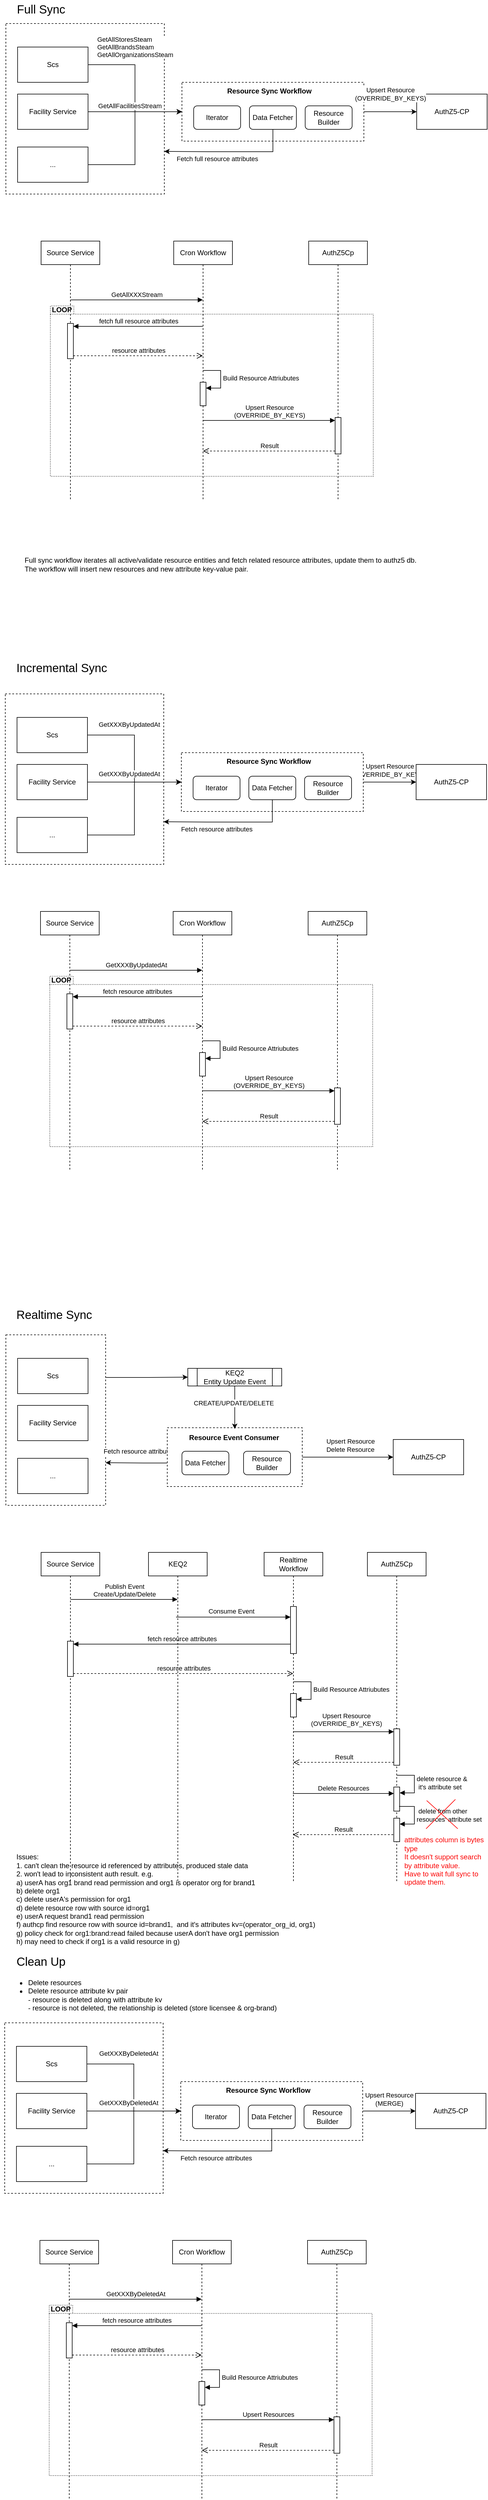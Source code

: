 <mxfile version="22.1.12" type="github">
  <diagram name="Page-1" id="O8MPyl8DHrePYnAYMyPY">
    <mxGraphModel dx="1677" dy="1069" grid="1" gridSize="10" guides="1" tooltips="1" connect="1" arrows="1" fold="1" page="1" pageScale="1" pageWidth="850" pageHeight="1100" math="0" shadow="0">
      <root>
        <mxCell id="0" />
        <mxCell id="1" parent="0" />
        <mxCell id="wBnL4PggBmM-haMTPlV1-50" value="" style="rounded=0;whiteSpace=wrap;html=1;dashed=1;" vertex="1" parent="1">
          <mxGeometry x="20" y="50" width="270" height="290" as="geometry" />
        </mxCell>
        <mxCell id="wBnL4PggBmM-haMTPlV1-44" value="" style="shape=folder;fontStyle=1;spacingTop=10;tabWidth=40;tabHeight=14;tabPosition=left;html=1;whiteSpace=wrap;dashed=1;dashPattern=1 2;" vertex="1" parent="1">
          <mxGeometry x="95.82" y="530.26" width="550.18" height="289.74" as="geometry" />
        </mxCell>
        <mxCell id="wBnL4PggBmM-haMTPlV1-25" value="AuthZ5Cp" style="shape=umlLifeline;perimeter=lifelinePerimeter;whiteSpace=wrap;html=1;container=1;dropTarget=0;collapsible=0;recursiveResize=0;outlineConnect=0;portConstraint=eastwest;newEdgeStyle={&quot;curved&quot;:0,&quot;rounded&quot;:0};" vertex="1" parent="1">
          <mxGeometry x="536" y="420" width="100" height="440" as="geometry" />
        </mxCell>
        <mxCell id="wBnL4PggBmM-haMTPlV1-1" value="&lt;font style=&quot;font-size: 20px;&quot;&gt;Full Sync&lt;/font&gt;" style="text;html=1;strokeColor=none;fillColor=none;align=center;verticalAlign=middle;whiteSpace=wrap;rounded=0;" vertex="1" parent="1">
          <mxGeometry x="10" y="10" width="140" height="30" as="geometry" />
        </mxCell>
        <mxCell id="wBnL4PggBmM-haMTPlV1-4" value="&lt;font style=&quot;font-size: 20px;&quot;&gt;Incremental Sync&lt;/font&gt;" style="text;html=1;strokeColor=none;fillColor=none;align=left;verticalAlign=middle;whiteSpace=wrap;rounded=0;" vertex="1" parent="1">
          <mxGeometry x="36" y="1130" width="210" height="30" as="geometry" />
        </mxCell>
        <mxCell id="wBnL4PggBmM-haMTPlV1-5" value="&lt;font style=&quot;font-size: 20px;&quot;&gt;Realtime Sync&lt;/font&gt;" style="text;html=1;strokeColor=none;fillColor=none;align=left;verticalAlign=middle;whiteSpace=wrap;rounded=0;" vertex="1" parent="1">
          <mxGeometry x="36" y="2230" width="140" height="30" as="geometry" />
        </mxCell>
        <mxCell id="wBnL4PggBmM-haMTPlV1-9" style="edgeStyle=orthogonalEdgeStyle;rounded=0;orthogonalLoop=1;jettySize=auto;html=1;exitX=1;exitY=0.5;exitDx=0;exitDy=0;entryX=0;entryY=0.5;entryDx=0;entryDy=0;" edge="1" parent="1" source="wBnL4PggBmM-haMTPlV1-6" target="wBnL4PggBmM-haMTPlV1-8">
          <mxGeometry relative="1" as="geometry" />
        </mxCell>
        <mxCell id="wBnL4PggBmM-haMTPlV1-16" value="GetAllFacilitiesStream" style="edgeLabel;html=1;align=center;verticalAlign=middle;resizable=0;points=[];" vertex="1" connectable="0" parent="wBnL4PggBmM-haMTPlV1-9">
          <mxGeometry x="-0.505" y="1" relative="1" as="geometry">
            <mxPoint x="11" y="71" as="offset" />
          </mxGeometry>
        </mxCell>
        <mxCell id="wBnL4PggBmM-haMTPlV1-49" value="&lt;div style=&quot;text-align: left;&quot;&gt;GetAllStoresSteam&lt;/div&gt;&lt;div style=&quot;text-align: left;&quot;&gt;GetAllBrandsSteam&lt;/div&gt;&lt;div style=&quot;text-align: left;&quot;&gt;GetAllOrganizationsSteam&lt;/div&gt;" style="edgeLabel;html=1;align=center;verticalAlign=middle;resizable=0;points=[];" vertex="1" connectable="0" parent="wBnL4PggBmM-haMTPlV1-9">
          <mxGeometry x="-0.665" y="-1" relative="1" as="geometry">
            <mxPoint x="40" y="-31" as="offset" />
          </mxGeometry>
        </mxCell>
        <mxCell id="wBnL4PggBmM-haMTPlV1-6" value="Scs" style="rounded=0;whiteSpace=wrap;html=1;" vertex="1" parent="1">
          <mxGeometry x="40" y="90" width="120" height="60" as="geometry" />
        </mxCell>
        <mxCell id="wBnL4PggBmM-haMTPlV1-13" style="edgeStyle=orthogonalEdgeStyle;rounded=0;orthogonalLoop=1;jettySize=auto;html=1;exitX=1;exitY=0.5;exitDx=0;exitDy=0;" edge="1" parent="1" source="wBnL4PggBmM-haMTPlV1-7" target="wBnL4PggBmM-haMTPlV1-8">
          <mxGeometry relative="1" as="geometry" />
        </mxCell>
        <mxCell id="wBnL4PggBmM-haMTPlV1-7" value="Facility Service" style="rounded=0;whiteSpace=wrap;html=1;" vertex="1" parent="1">
          <mxGeometry x="40" y="170" width="120" height="60" as="geometry" />
        </mxCell>
        <mxCell id="wBnL4PggBmM-haMTPlV1-8" value="" style="rounded=0;whiteSpace=wrap;html=1;dashed=1;" vertex="1" parent="1">
          <mxGeometry x="320" y="150" width="310" height="100" as="geometry" />
        </mxCell>
        <mxCell id="wBnL4PggBmM-haMTPlV1-10" value="AuthZ5-CP" style="rounded=0;whiteSpace=wrap;html=1;" vertex="1" parent="1">
          <mxGeometry x="720" y="170" width="120" height="60" as="geometry" />
        </mxCell>
        <mxCell id="wBnL4PggBmM-haMTPlV1-15" style="edgeStyle=orthogonalEdgeStyle;rounded=0;orthogonalLoop=1;jettySize=auto;html=1;exitX=1;exitY=0.5;exitDx=0;exitDy=0;entryX=0;entryY=0.5;entryDx=0;entryDy=0;" edge="1" parent="1" source="wBnL4PggBmM-haMTPlV1-14" target="wBnL4PggBmM-haMTPlV1-8">
          <mxGeometry relative="1" as="geometry" />
        </mxCell>
        <mxCell id="wBnL4PggBmM-haMTPlV1-14" value="..." style="rounded=0;whiteSpace=wrap;html=1;" vertex="1" parent="1">
          <mxGeometry x="40" y="260" width="120" height="60" as="geometry" />
        </mxCell>
        <mxCell id="wBnL4PggBmM-haMTPlV1-17" value="Iterator" style="rounded=1;whiteSpace=wrap;html=1;" vertex="1" parent="1">
          <mxGeometry x="340" y="190" width="80" height="40" as="geometry" />
        </mxCell>
        <mxCell id="wBnL4PggBmM-haMTPlV1-52" style="edgeStyle=orthogonalEdgeStyle;rounded=0;orthogonalLoop=1;jettySize=auto;html=1;exitX=0.5;exitY=1;exitDx=0;exitDy=0;entryX=1;entryY=0.75;entryDx=0;entryDy=0;" edge="1" parent="1" source="wBnL4PggBmM-haMTPlV1-19" target="wBnL4PggBmM-haMTPlV1-50">
          <mxGeometry relative="1" as="geometry">
            <Array as="points">
              <mxPoint x="475" y="268" />
              <mxPoint x="363" y="268" />
            </Array>
          </mxGeometry>
        </mxCell>
        <mxCell id="wBnL4PggBmM-haMTPlV1-53" value="Fetch full resource attributes" style="edgeLabel;html=1;align=center;verticalAlign=middle;resizable=0;points=[];" vertex="1" connectable="0" parent="wBnL4PggBmM-haMTPlV1-52">
          <mxGeometry x="0.2" relative="1" as="geometry">
            <mxPoint x="1" y="12" as="offset" />
          </mxGeometry>
        </mxCell>
        <mxCell id="wBnL4PggBmM-haMTPlV1-19" value="Data Fetcher" style="rounded=1;whiteSpace=wrap;html=1;" vertex="1" parent="1">
          <mxGeometry x="435" y="190" width="80" height="40" as="geometry" />
        </mxCell>
        <mxCell id="wBnL4PggBmM-haMTPlV1-20" value="Resource&lt;br&gt;Builder" style="rounded=1;whiteSpace=wrap;html=1;" vertex="1" parent="1">
          <mxGeometry x="530" y="190" width="80" height="40" as="geometry" />
        </mxCell>
        <mxCell id="wBnL4PggBmM-haMTPlV1-22" value="&lt;b&gt;&lt;font style=&quot;font-size: 12px;&quot;&gt;Resource Sync Workflow&lt;/font&gt;&lt;/b&gt;" style="text;html=1;strokeColor=none;fillColor=none;align=center;verticalAlign=middle;whiteSpace=wrap;rounded=0;" vertex="1" parent="1">
          <mxGeometry x="364" y="150" width="210" height="30" as="geometry" />
        </mxCell>
        <mxCell id="wBnL4PggBmM-haMTPlV1-23" value="Source Service" style="shape=umlLifeline;perimeter=lifelinePerimeter;whiteSpace=wrap;html=1;container=1;dropTarget=0;collapsible=0;recursiveResize=0;outlineConnect=0;portConstraint=eastwest;newEdgeStyle={&quot;curved&quot;:0,&quot;rounded&quot;:0};" vertex="1" parent="1">
          <mxGeometry x="80" y="420" width="100" height="440" as="geometry" />
        </mxCell>
        <mxCell id="wBnL4PggBmM-haMTPlV1-41" value="" style="html=1;points=[[0,0,0,0,5],[0,1,0,0,-5],[1,0,0,0,5],[1,1,0,0,-5]];perimeter=orthogonalPerimeter;outlineConnect=0;targetShapes=umlLifeline;portConstraint=eastwest;newEdgeStyle={&quot;curved&quot;:0,&quot;rounded&quot;:0};" vertex="1" parent="wBnL4PggBmM-haMTPlV1-23">
          <mxGeometry x="45" y="140" width="10" height="60" as="geometry" />
        </mxCell>
        <mxCell id="wBnL4PggBmM-haMTPlV1-24" value="Cron Workflow" style="shape=umlLifeline;perimeter=lifelinePerimeter;whiteSpace=wrap;html=1;container=1;dropTarget=0;collapsible=0;recursiveResize=0;outlineConnect=0;portConstraint=eastwest;newEdgeStyle={&quot;curved&quot;:0,&quot;rounded&quot;:0};" vertex="1" parent="1">
          <mxGeometry x="306" y="420" width="100" height="440" as="geometry" />
        </mxCell>
        <mxCell id="wBnL4PggBmM-haMTPlV1-32" value="" style="html=1;points=[[0,0,0,0,5],[0,1,0,0,-5],[1,0,0,0,5],[1,1,0,0,-5]];perimeter=orthogonalPerimeter;outlineConnect=0;targetShapes=umlLifeline;portConstraint=eastwest;newEdgeStyle={&quot;curved&quot;:0,&quot;rounded&quot;:0};" vertex="1" parent="wBnL4PggBmM-haMTPlV1-24">
          <mxGeometry x="45" y="240" width="10" height="40" as="geometry" />
        </mxCell>
        <mxCell id="wBnL4PggBmM-haMTPlV1-33" value="Build Resource Attriubutes" style="html=1;align=left;spacingLeft=2;endArrow=block;rounded=0;edgeStyle=orthogonalEdgeStyle;curved=0;rounded=0;" edge="1" parent="wBnL4PggBmM-haMTPlV1-24">
          <mxGeometry relative="1" as="geometry">
            <mxPoint x="50" y="220" as="sourcePoint" />
            <Array as="points">
              <mxPoint x="80" y="250" />
            </Array>
            <mxPoint x="55" y="250" as="targetPoint" />
          </mxGeometry>
        </mxCell>
        <mxCell id="wBnL4PggBmM-haMTPlV1-28" value="GetAllXXXStream" style="html=1;verticalAlign=bottom;startArrow=none;startFill=0;endArrow=block;startSize=8;curved=0;rounded=0;" edge="1" parent="1" source="wBnL4PggBmM-haMTPlV1-23" target="wBnL4PggBmM-haMTPlV1-24">
          <mxGeometry width="60" relative="1" as="geometry">
            <mxPoint x="166" y="520" as="sourcePoint" />
            <mxPoint x="196" y="520" as="targetPoint" />
            <Array as="points">
              <mxPoint x="256" y="520" />
            </Array>
          </mxGeometry>
        </mxCell>
        <mxCell id="wBnL4PggBmM-haMTPlV1-35" value="Upsert Resource&lt;br style=&quot;border-color: var(--border-color);&quot;&gt;(OVERRIDE_BY_KEYS)" style="html=1;verticalAlign=bottom;endArrow=block;curved=0;rounded=0;entryX=0;entryY=0;entryDx=0;entryDy=5;" edge="1" target="wBnL4PggBmM-haMTPlV1-34" parent="1" source="wBnL4PggBmM-haMTPlV1-24">
          <mxGeometry relative="1" as="geometry">
            <mxPoint x="511" y="745" as="sourcePoint" />
          </mxGeometry>
        </mxCell>
        <mxCell id="wBnL4PggBmM-haMTPlV1-36" value="Result" style="html=1;verticalAlign=bottom;endArrow=open;dashed=1;endSize=8;curved=0;rounded=0;exitX=0;exitY=1;exitDx=0;exitDy=-5;" edge="1" source="wBnL4PggBmM-haMTPlV1-34" parent="1" target="wBnL4PggBmM-haMTPlV1-24">
          <mxGeometry relative="1" as="geometry">
            <mxPoint x="511" y="815" as="targetPoint" />
          </mxGeometry>
        </mxCell>
        <mxCell id="wBnL4PggBmM-haMTPlV1-42" value="fetch full resource attributes" style="html=1;verticalAlign=bottom;endArrow=block;curved=0;rounded=0;entryX=1;entryY=0;entryDx=0;entryDy=5;" edge="1" target="wBnL4PggBmM-haMTPlV1-41" parent="1" source="wBnL4PggBmM-haMTPlV1-24">
          <mxGeometry x="-0.002" relative="1" as="geometry">
            <mxPoint x="205" y="665" as="sourcePoint" />
            <mxPoint as="offset" />
          </mxGeometry>
        </mxCell>
        <mxCell id="wBnL4PggBmM-haMTPlV1-43" value="resource attributes" style="html=1;verticalAlign=bottom;endArrow=open;dashed=1;endSize=8;curved=0;rounded=0;exitX=1;exitY=1;exitDx=0;exitDy=-5;" edge="1" source="wBnL4PggBmM-haMTPlV1-41" parent="1" target="wBnL4PggBmM-haMTPlV1-24">
          <mxGeometry relative="1" as="geometry">
            <mxPoint x="205" y="735" as="targetPoint" />
            <mxPoint as="offset" />
          </mxGeometry>
        </mxCell>
        <mxCell id="wBnL4PggBmM-haMTPlV1-45" value="&lt;b&gt;LOOP&lt;/b&gt;" style="text;html=1;strokeColor=none;fillColor=none;align=center;verticalAlign=middle;whiteSpace=wrap;rounded=0;" vertex="1" parent="1">
          <mxGeometry x="86" y="522" width="58.947" height="30.974" as="geometry" />
        </mxCell>
        <mxCell id="wBnL4PggBmM-haMTPlV1-34" value="" style="html=1;points=[[0,0,0,0,5],[0,1,0,0,-5],[1,0,0,0,5],[1,1,0,0,-5]];perimeter=orthogonalPerimeter;outlineConnect=0;targetShapes=umlLifeline;portConstraint=eastwest;newEdgeStyle={&quot;curved&quot;:0,&quot;rounded&quot;:0};" vertex="1" parent="1">
          <mxGeometry x="581" y="720" width="10" height="62" as="geometry" />
        </mxCell>
        <mxCell id="wBnL4PggBmM-haMTPlV1-54" value="&lt;span style=&quot;font-size: 20px;&quot;&gt;Clean Up&lt;/span&gt;" style="text;html=1;strokeColor=none;fillColor=none;align=center;verticalAlign=middle;whiteSpace=wrap;rounded=0;" vertex="1" parent="1">
          <mxGeometry x="10" y="3330" width="140" height="30" as="geometry" />
        </mxCell>
        <mxCell id="wBnL4PggBmM-haMTPlV1-55" value="Full sync workflow iterates all active/validate resource entities and fetch related resource attributes, update them to authz5 db.&amp;nbsp; &lt;br&gt;The workflow will insert new resources and new attribute key-value pair.&amp;nbsp; &amp;nbsp;" style="text;html=1;strokeColor=none;fillColor=none;align=left;verticalAlign=middle;whiteSpace=wrap;rounded=0;" vertex="1" parent="1">
          <mxGeometry x="50" y="930" width="750" height="80" as="geometry" />
        </mxCell>
        <mxCell id="wBnL4PggBmM-haMTPlV1-56" value="&lt;ul&gt;&lt;li&gt;&lt;font style=&quot;font-size: 12px;&quot;&gt;Delete resources&lt;/font&gt;&lt;/li&gt;&lt;li&gt;&lt;font style=&quot;font-size: 12px;&quot;&gt;Delete resource attribute kv pair&lt;br&gt;- resource is deleted along with attribute kv&lt;br&gt;- resource is not deleted, the relationship is deleted (store licensee &amp;amp; org-brand)&lt;/font&gt;&lt;/li&gt;&lt;/ul&gt;" style="text;html=1;strokeColor=none;fillColor=none;align=left;verticalAlign=middle;whiteSpace=wrap;rounded=0;" vertex="1" parent="1">
          <mxGeometry x="16" y="3358" width="564" height="90" as="geometry" />
        </mxCell>
        <mxCell id="wBnL4PggBmM-haMTPlV1-61" value="" style="rounded=0;whiteSpace=wrap;html=1;dashed=1;" vertex="1" parent="1">
          <mxGeometry x="19" y="1190" width="270" height="290" as="geometry" />
        </mxCell>
        <mxCell id="wBnL4PggBmM-haMTPlV1-62" value="" style="shape=folder;fontStyle=1;spacingTop=10;tabWidth=40;tabHeight=14;tabPosition=left;html=1;whiteSpace=wrap;dashed=1;dashPattern=1 2;" vertex="1" parent="1">
          <mxGeometry x="94.82" y="1670.26" width="550.18" height="289.74" as="geometry" />
        </mxCell>
        <mxCell id="wBnL4PggBmM-haMTPlV1-63" value="AuthZ5Cp" style="shape=umlLifeline;perimeter=lifelinePerimeter;whiteSpace=wrap;html=1;container=1;dropTarget=0;collapsible=0;recursiveResize=0;outlineConnect=0;portConstraint=eastwest;newEdgeStyle={&quot;curved&quot;:0,&quot;rounded&quot;:0};" vertex="1" parent="1">
          <mxGeometry x="535" y="1560" width="100" height="440" as="geometry" />
        </mxCell>
        <mxCell id="wBnL4PggBmM-haMTPlV1-64" style="edgeStyle=orthogonalEdgeStyle;rounded=0;orthogonalLoop=1;jettySize=auto;html=1;exitX=1;exitY=0.5;exitDx=0;exitDy=0;entryX=0;entryY=0.5;entryDx=0;entryDy=0;" edge="1" parent="1" source="wBnL4PggBmM-haMTPlV1-67" target="wBnL4PggBmM-haMTPlV1-72">
          <mxGeometry relative="1" as="geometry" />
        </mxCell>
        <mxCell id="wBnL4PggBmM-haMTPlV1-65" value="GetXXXByUpdatedAt" style="edgeLabel;html=1;align=center;verticalAlign=middle;resizable=0;points=[];" vertex="1" connectable="0" parent="wBnL4PggBmM-haMTPlV1-64">
          <mxGeometry x="-0.505" y="1" relative="1" as="geometry">
            <mxPoint x="11" y="67" as="offset" />
          </mxGeometry>
        </mxCell>
        <mxCell id="wBnL4PggBmM-haMTPlV1-66" value="&lt;div style=&quot;text-align: left;&quot;&gt;GetXXXByUpdatedAt&lt;/div&gt;" style="edgeLabel;html=1;align=center;verticalAlign=middle;resizable=0;points=[];" vertex="1" connectable="0" parent="wBnL4PggBmM-haMTPlV1-64">
          <mxGeometry x="-0.665" y="-1" relative="1" as="geometry">
            <mxPoint x="31" y="-19" as="offset" />
          </mxGeometry>
        </mxCell>
        <mxCell id="wBnL4PggBmM-haMTPlV1-67" value="Scs" style="rounded=0;whiteSpace=wrap;html=1;" vertex="1" parent="1">
          <mxGeometry x="39" y="1230" width="120" height="60" as="geometry" />
        </mxCell>
        <mxCell id="wBnL4PggBmM-haMTPlV1-68" style="edgeStyle=orthogonalEdgeStyle;rounded=0;orthogonalLoop=1;jettySize=auto;html=1;exitX=1;exitY=0.5;exitDx=0;exitDy=0;" edge="1" parent="1" source="wBnL4PggBmM-haMTPlV1-69" target="wBnL4PggBmM-haMTPlV1-72">
          <mxGeometry relative="1" as="geometry" />
        </mxCell>
        <mxCell id="wBnL4PggBmM-haMTPlV1-69" value="Facility Service" style="rounded=0;whiteSpace=wrap;html=1;" vertex="1" parent="1">
          <mxGeometry x="39" y="1310" width="120" height="60" as="geometry" />
        </mxCell>
        <mxCell id="wBnL4PggBmM-haMTPlV1-70" style="edgeStyle=orthogonalEdgeStyle;rounded=0;orthogonalLoop=1;jettySize=auto;html=1;exitX=1;exitY=0.5;exitDx=0;exitDy=0;" edge="1" parent="1" source="wBnL4PggBmM-haMTPlV1-72" target="wBnL4PggBmM-haMTPlV1-73">
          <mxGeometry relative="1" as="geometry" />
        </mxCell>
        <mxCell id="wBnL4PggBmM-haMTPlV1-71" value="Upsert Resource&lt;br style=&quot;border-color: var(--border-color);&quot;&gt;(OVERRIDE_BY_KEYS)" style="edgeLabel;html=1;align=center;verticalAlign=middle;resizable=0;points=[];" vertex="1" connectable="0" parent="wBnL4PggBmM-haMTPlV1-70">
          <mxGeometry y="-1" relative="1" as="geometry">
            <mxPoint y="-21" as="offset" />
          </mxGeometry>
        </mxCell>
        <mxCell id="wBnL4PggBmM-haMTPlV1-72" value="" style="rounded=0;whiteSpace=wrap;html=1;dashed=1;" vertex="1" parent="1">
          <mxGeometry x="319" y="1290" width="310" height="100" as="geometry" />
        </mxCell>
        <mxCell id="wBnL4PggBmM-haMTPlV1-73" value="AuthZ5-CP" style="rounded=0;whiteSpace=wrap;html=1;" vertex="1" parent="1">
          <mxGeometry x="719" y="1310" width="120" height="60" as="geometry" />
        </mxCell>
        <mxCell id="wBnL4PggBmM-haMTPlV1-74" style="edgeStyle=orthogonalEdgeStyle;rounded=0;orthogonalLoop=1;jettySize=auto;html=1;exitX=1;exitY=0.5;exitDx=0;exitDy=0;entryX=0;entryY=0.5;entryDx=0;entryDy=0;" edge="1" parent="1" source="wBnL4PggBmM-haMTPlV1-75" target="wBnL4PggBmM-haMTPlV1-72">
          <mxGeometry relative="1" as="geometry" />
        </mxCell>
        <mxCell id="wBnL4PggBmM-haMTPlV1-75" value="..." style="rounded=0;whiteSpace=wrap;html=1;" vertex="1" parent="1">
          <mxGeometry x="39" y="1400" width="120" height="60" as="geometry" />
        </mxCell>
        <mxCell id="wBnL4PggBmM-haMTPlV1-76" value="Iterator" style="rounded=1;whiteSpace=wrap;html=1;" vertex="1" parent="1">
          <mxGeometry x="339" y="1330" width="80" height="40" as="geometry" />
        </mxCell>
        <mxCell id="wBnL4PggBmM-haMTPlV1-77" style="edgeStyle=orthogonalEdgeStyle;rounded=0;orthogonalLoop=1;jettySize=auto;html=1;exitX=0.5;exitY=1;exitDx=0;exitDy=0;entryX=1;entryY=0.75;entryDx=0;entryDy=0;" edge="1" parent="1" source="wBnL4PggBmM-haMTPlV1-79" target="wBnL4PggBmM-haMTPlV1-61">
          <mxGeometry relative="1" as="geometry">
            <Array as="points">
              <mxPoint x="474" y="1408" />
              <mxPoint x="362" y="1408" />
            </Array>
          </mxGeometry>
        </mxCell>
        <mxCell id="wBnL4PggBmM-haMTPlV1-78" value="Fetch resource attributes" style="edgeLabel;html=1;align=center;verticalAlign=middle;resizable=0;points=[];" vertex="1" connectable="0" parent="wBnL4PggBmM-haMTPlV1-77">
          <mxGeometry x="0.2" relative="1" as="geometry">
            <mxPoint x="1" y="12" as="offset" />
          </mxGeometry>
        </mxCell>
        <mxCell id="wBnL4PggBmM-haMTPlV1-79" value="Data Fetcher" style="rounded=1;whiteSpace=wrap;html=1;" vertex="1" parent="1">
          <mxGeometry x="434" y="1330" width="80" height="40" as="geometry" />
        </mxCell>
        <mxCell id="wBnL4PggBmM-haMTPlV1-80" value="Resource&lt;br&gt;Builder" style="rounded=1;whiteSpace=wrap;html=1;" vertex="1" parent="1">
          <mxGeometry x="529" y="1330" width="80" height="40" as="geometry" />
        </mxCell>
        <mxCell id="wBnL4PggBmM-haMTPlV1-81" value="&lt;b&gt;&lt;font style=&quot;font-size: 12px;&quot;&gt;Resource Sync Workflow&lt;/font&gt;&lt;/b&gt;" style="text;html=1;strokeColor=none;fillColor=none;align=center;verticalAlign=middle;whiteSpace=wrap;rounded=0;" vertex="1" parent="1">
          <mxGeometry x="363" y="1290" width="210" height="30" as="geometry" />
        </mxCell>
        <mxCell id="wBnL4PggBmM-haMTPlV1-82" value="Source Service" style="shape=umlLifeline;perimeter=lifelinePerimeter;whiteSpace=wrap;html=1;container=1;dropTarget=0;collapsible=0;recursiveResize=0;outlineConnect=0;portConstraint=eastwest;newEdgeStyle={&quot;curved&quot;:0,&quot;rounded&quot;:0};" vertex="1" parent="1">
          <mxGeometry x="79" y="1560" width="100" height="440" as="geometry" />
        </mxCell>
        <mxCell id="wBnL4PggBmM-haMTPlV1-83" value="" style="html=1;points=[[0,0,0,0,5],[0,1,0,0,-5],[1,0,0,0,5],[1,1,0,0,-5]];perimeter=orthogonalPerimeter;outlineConnect=0;targetShapes=umlLifeline;portConstraint=eastwest;newEdgeStyle={&quot;curved&quot;:0,&quot;rounded&quot;:0};" vertex="1" parent="wBnL4PggBmM-haMTPlV1-82">
          <mxGeometry x="45" y="140" width="10" height="60" as="geometry" />
        </mxCell>
        <mxCell id="wBnL4PggBmM-haMTPlV1-84" value="Cron Workflow" style="shape=umlLifeline;perimeter=lifelinePerimeter;whiteSpace=wrap;html=1;container=1;dropTarget=0;collapsible=0;recursiveResize=0;outlineConnect=0;portConstraint=eastwest;newEdgeStyle={&quot;curved&quot;:0,&quot;rounded&quot;:0};" vertex="1" parent="1">
          <mxGeometry x="305" y="1560" width="100" height="440" as="geometry" />
        </mxCell>
        <mxCell id="wBnL4PggBmM-haMTPlV1-85" value="" style="html=1;points=[[0,0,0,0,5],[0,1,0,0,-5],[1,0,0,0,5],[1,1,0,0,-5]];perimeter=orthogonalPerimeter;outlineConnect=0;targetShapes=umlLifeline;portConstraint=eastwest;newEdgeStyle={&quot;curved&quot;:0,&quot;rounded&quot;:0};" vertex="1" parent="wBnL4PggBmM-haMTPlV1-84">
          <mxGeometry x="45" y="240" width="10" height="40" as="geometry" />
        </mxCell>
        <mxCell id="wBnL4PggBmM-haMTPlV1-86" value="Build Resource Attriubutes" style="html=1;align=left;spacingLeft=2;endArrow=block;rounded=0;edgeStyle=orthogonalEdgeStyle;curved=0;rounded=0;" edge="1" parent="wBnL4PggBmM-haMTPlV1-84">
          <mxGeometry relative="1" as="geometry">
            <mxPoint x="50" y="220" as="sourcePoint" />
            <Array as="points">
              <mxPoint x="80" y="250" />
            </Array>
            <mxPoint x="55" y="250" as="targetPoint" />
          </mxGeometry>
        </mxCell>
        <mxCell id="wBnL4PggBmM-haMTPlV1-87" value="GetXXXByUpdatedAt" style="html=1;verticalAlign=bottom;startArrow=none;startFill=0;endArrow=block;startSize=8;curved=0;rounded=0;" edge="1" parent="1" source="wBnL4PggBmM-haMTPlV1-82" target="wBnL4PggBmM-haMTPlV1-84">
          <mxGeometry width="60" relative="1" as="geometry">
            <mxPoint x="165" y="1660" as="sourcePoint" />
            <mxPoint x="195" y="1660" as="targetPoint" />
            <Array as="points">
              <mxPoint x="255" y="1660" />
            </Array>
          </mxGeometry>
        </mxCell>
        <mxCell id="wBnL4PggBmM-haMTPlV1-88" value="Upsert Resource&lt;br style=&quot;border-color: var(--border-color);&quot;&gt;(OVERRIDE_BY_KEYS)" style="html=1;verticalAlign=bottom;endArrow=block;curved=0;rounded=0;entryX=0;entryY=0;entryDx=0;entryDy=5;" edge="1" parent="1" source="wBnL4PggBmM-haMTPlV1-84" target="wBnL4PggBmM-haMTPlV1-93">
          <mxGeometry relative="1" as="geometry">
            <mxPoint x="510" y="1885" as="sourcePoint" />
          </mxGeometry>
        </mxCell>
        <mxCell id="wBnL4PggBmM-haMTPlV1-89" value="Result" style="html=1;verticalAlign=bottom;endArrow=open;dashed=1;endSize=8;curved=0;rounded=0;exitX=0;exitY=1;exitDx=0;exitDy=-5;" edge="1" parent="1" source="wBnL4PggBmM-haMTPlV1-93" target="wBnL4PggBmM-haMTPlV1-84">
          <mxGeometry relative="1" as="geometry">
            <mxPoint x="510" y="1955" as="targetPoint" />
          </mxGeometry>
        </mxCell>
        <mxCell id="wBnL4PggBmM-haMTPlV1-90" value="fetch resource attributes" style="html=1;verticalAlign=bottom;endArrow=block;curved=0;rounded=0;entryX=1;entryY=0;entryDx=0;entryDy=5;" edge="1" parent="1" source="wBnL4PggBmM-haMTPlV1-84" target="wBnL4PggBmM-haMTPlV1-83">
          <mxGeometry relative="1" as="geometry">
            <mxPoint x="204" y="1805" as="sourcePoint" />
          </mxGeometry>
        </mxCell>
        <mxCell id="wBnL4PggBmM-haMTPlV1-91" value="resource attributes" style="html=1;verticalAlign=bottom;endArrow=open;dashed=1;endSize=8;curved=0;rounded=0;exitX=1;exitY=1;exitDx=0;exitDy=-5;" edge="1" parent="1" source="wBnL4PggBmM-haMTPlV1-83" target="wBnL4PggBmM-haMTPlV1-84">
          <mxGeometry relative="1" as="geometry">
            <mxPoint x="204" y="1875" as="targetPoint" />
            <mxPoint as="offset" />
          </mxGeometry>
        </mxCell>
        <mxCell id="wBnL4PggBmM-haMTPlV1-92" value="&lt;b&gt;LOOP&lt;/b&gt;" style="text;html=1;strokeColor=none;fillColor=none;align=center;verticalAlign=middle;whiteSpace=wrap;rounded=0;" vertex="1" parent="1">
          <mxGeometry x="85" y="1662" width="58.947" height="30.974" as="geometry" />
        </mxCell>
        <mxCell id="wBnL4PggBmM-haMTPlV1-93" value="" style="html=1;points=[[0,0,0,0,5],[0,1,0,0,-5],[1,0,0,0,5],[1,1,0,0,-5]];perimeter=orthogonalPerimeter;outlineConnect=0;targetShapes=umlLifeline;portConstraint=eastwest;newEdgeStyle={&quot;curved&quot;:0,&quot;rounded&quot;:0};" vertex="1" parent="1">
          <mxGeometry x="580" y="1860" width="10" height="62" as="geometry" />
        </mxCell>
        <mxCell id="wBnL4PggBmM-haMTPlV1-135" style="edgeStyle=orthogonalEdgeStyle;rounded=0;orthogonalLoop=1;jettySize=auto;html=1;exitX=1;exitY=0.25;exitDx=0;exitDy=0;" edge="1" parent="1" source="wBnL4PggBmM-haMTPlV1-96" target="wBnL4PggBmM-haMTPlV1-129">
          <mxGeometry relative="1" as="geometry" />
        </mxCell>
        <mxCell id="wBnL4PggBmM-haMTPlV1-96" value="" style="rounded=0;whiteSpace=wrap;html=1;dashed=1;" vertex="1" parent="1">
          <mxGeometry x="20" y="2280" width="170" height="290" as="geometry" />
        </mxCell>
        <mxCell id="wBnL4PggBmM-haMTPlV1-98" value="AuthZ5Cp" style="shape=umlLifeline;perimeter=lifelinePerimeter;whiteSpace=wrap;html=1;container=1;dropTarget=0;collapsible=0;recursiveResize=0;outlineConnect=0;portConstraint=eastwest;newEdgeStyle={&quot;curved&quot;:0,&quot;rounded&quot;:0};" vertex="1" parent="1">
          <mxGeometry x="636" y="2650" width="100" height="560" as="geometry" />
        </mxCell>
        <mxCell id="wBnL4PggBmM-haMTPlV1-128" value="" style="html=1;points=[[0,0,0,0,5],[0,1,0,0,-5],[1,0,0,0,5],[1,1,0,0,-5]];perimeter=orthogonalPerimeter;outlineConnect=0;targetShapes=umlLifeline;portConstraint=eastwest;newEdgeStyle={&quot;curved&quot;:0,&quot;rounded&quot;:0};" vertex="1" parent="wBnL4PggBmM-haMTPlV1-98">
          <mxGeometry x="45" y="300" width="10" height="62" as="geometry" />
        </mxCell>
        <mxCell id="wBnL4PggBmM-haMTPlV1-188" value="" style="html=1;points=[[0,0,0,0,5],[0,1,0,0,-5],[1,0,0,0,5],[1,1,0,0,-5]];perimeter=orthogonalPerimeter;outlineConnect=0;targetShapes=umlLifeline;portConstraint=eastwest;newEdgeStyle={&quot;curved&quot;:0,&quot;rounded&quot;:0};" vertex="1" parent="wBnL4PggBmM-haMTPlV1-98">
          <mxGeometry x="45" y="399" width="10" height="41" as="geometry" />
        </mxCell>
        <mxCell id="wBnL4PggBmM-haMTPlV1-189" value="delete resource &amp;amp;&lt;br&gt;&amp;nbsp;it&#39;s attribute set" style="html=1;align=left;spacingLeft=2;endArrow=block;rounded=0;edgeStyle=orthogonalEdgeStyle;curved=0;rounded=0;" edge="1" target="wBnL4PggBmM-haMTPlV1-188" parent="wBnL4PggBmM-haMTPlV1-98">
          <mxGeometry relative="1" as="geometry">
            <mxPoint x="50" y="379" as="sourcePoint" />
            <Array as="points">
              <mxPoint x="80" y="409" />
            </Array>
          </mxGeometry>
        </mxCell>
        <mxCell id="wBnL4PggBmM-haMTPlV1-190" value="" style="html=1;points=[[0,0,0,0,5],[0,1,0,0,-5],[1,0,0,0,5],[1,1,0,0,-5]];perimeter=orthogonalPerimeter;outlineConnect=0;targetShapes=umlLifeline;portConstraint=eastwest;newEdgeStyle={&quot;curved&quot;:0,&quot;rounded&quot;:0};" vertex="1" parent="wBnL4PggBmM-haMTPlV1-98">
          <mxGeometry x="45" y="452" width="10" height="40" as="geometry" />
        </mxCell>
        <mxCell id="wBnL4PggBmM-haMTPlV1-191" value="&amp;nbsp;delete from other &lt;br&gt;resources&#39; attribute set" style="html=1;align=left;spacingLeft=2;endArrow=block;rounded=0;edgeStyle=orthogonalEdgeStyle;curved=0;rounded=0;" edge="1" target="wBnL4PggBmM-haMTPlV1-190" parent="wBnL4PggBmM-haMTPlV1-98">
          <mxGeometry relative="1" as="geometry">
            <mxPoint x="54" y="432" as="sourcePoint" />
            <Array as="points">
              <mxPoint x="80" y="462" />
            </Array>
          </mxGeometry>
        </mxCell>
        <mxCell id="wBnL4PggBmM-haMTPlV1-102" value="Scs" style="rounded=0;whiteSpace=wrap;html=1;" vertex="1" parent="1">
          <mxGeometry x="40" y="2320" width="120" height="60" as="geometry" />
        </mxCell>
        <mxCell id="wBnL4PggBmM-haMTPlV1-104" value="Facility Service" style="rounded=0;whiteSpace=wrap;html=1;" vertex="1" parent="1">
          <mxGeometry x="40" y="2400" width="120" height="60" as="geometry" />
        </mxCell>
        <mxCell id="wBnL4PggBmM-haMTPlV1-105" style="edgeStyle=orthogonalEdgeStyle;rounded=0;orthogonalLoop=1;jettySize=auto;html=1;exitX=1;exitY=0.5;exitDx=0;exitDy=0;" edge="1" parent="1" source="wBnL4PggBmM-haMTPlV1-107" target="wBnL4PggBmM-haMTPlV1-108">
          <mxGeometry relative="1" as="geometry" />
        </mxCell>
        <mxCell id="wBnL4PggBmM-haMTPlV1-106" value="&lt;div style=&quot;&quot;&gt;&lt;div style=&quot;text-align: left;&quot;&gt;Upsert Resource&lt;/div&gt;&lt;div style=&quot;text-align: left;&quot;&gt;Delete Resource&lt;/div&gt;&lt;/div&gt;" style="edgeLabel;html=1;align=center;verticalAlign=middle;resizable=0;points=[];" vertex="1" connectable="0" parent="wBnL4PggBmM-haMTPlV1-105">
          <mxGeometry y="-1" relative="1" as="geometry">
            <mxPoint x="4" y="-21" as="offset" />
          </mxGeometry>
        </mxCell>
        <mxCell id="wBnL4PggBmM-haMTPlV1-136" style="edgeStyle=orthogonalEdgeStyle;rounded=0;orthogonalLoop=1;jettySize=auto;html=1;exitX=0;exitY=0.5;exitDx=0;exitDy=0;entryX=1;entryY=0.75;entryDx=0;entryDy=0;" edge="1" parent="1" source="wBnL4PggBmM-haMTPlV1-114" target="wBnL4PggBmM-haMTPlV1-96">
          <mxGeometry relative="1" as="geometry" />
        </mxCell>
        <mxCell id="wBnL4PggBmM-haMTPlV1-138" value="Fetch resource attributes" style="edgeLabel;html=1;align=center;verticalAlign=middle;resizable=0;points=[];" vertex="1" connectable="0" parent="wBnL4PggBmM-haMTPlV1-136">
          <mxGeometry x="0.131" y="-1" relative="1" as="geometry">
            <mxPoint y="-19" as="offset" />
          </mxGeometry>
        </mxCell>
        <mxCell id="wBnL4PggBmM-haMTPlV1-107" value="" style="rounded=0;whiteSpace=wrap;html=1;dashed=1;" vertex="1" parent="1">
          <mxGeometry x="295" y="2438" width="230" height="100" as="geometry" />
        </mxCell>
        <mxCell id="wBnL4PggBmM-haMTPlV1-108" value="AuthZ5-CP" style="rounded=0;whiteSpace=wrap;html=1;" vertex="1" parent="1">
          <mxGeometry x="680" y="2458" width="120" height="60" as="geometry" />
        </mxCell>
        <mxCell id="wBnL4PggBmM-haMTPlV1-110" value="..." style="rounded=0;whiteSpace=wrap;html=1;" vertex="1" parent="1">
          <mxGeometry x="40" y="2490" width="120" height="60" as="geometry" />
        </mxCell>
        <mxCell id="wBnL4PggBmM-haMTPlV1-114" value="Data Fetcher" style="rounded=1;whiteSpace=wrap;html=1;" vertex="1" parent="1">
          <mxGeometry x="320" y="2478" width="80" height="40" as="geometry" />
        </mxCell>
        <mxCell id="wBnL4PggBmM-haMTPlV1-115" value="Resource&lt;br&gt;Builder" style="rounded=1;whiteSpace=wrap;html=1;" vertex="1" parent="1">
          <mxGeometry x="425" y="2478" width="80" height="40" as="geometry" />
        </mxCell>
        <mxCell id="wBnL4PggBmM-haMTPlV1-116" value="&lt;b&gt;&lt;font style=&quot;font-size: 12px;&quot;&gt;Resource Event Consumer&lt;/font&gt;&lt;/b&gt;" style="text;html=1;strokeColor=none;fillColor=none;align=center;verticalAlign=middle;whiteSpace=wrap;rounded=0;" vertex="1" parent="1">
          <mxGeometry x="304" y="2440" width="210" height="30" as="geometry" />
        </mxCell>
        <mxCell id="wBnL4PggBmM-haMTPlV1-117" value="Source Service" style="shape=umlLifeline;perimeter=lifelinePerimeter;whiteSpace=wrap;html=1;container=1;dropTarget=0;collapsible=0;recursiveResize=0;outlineConnect=0;portConstraint=eastwest;newEdgeStyle={&quot;curved&quot;:0,&quot;rounded&quot;:0};" vertex="1" parent="1">
          <mxGeometry x="80" y="2650" width="100" height="560" as="geometry" />
        </mxCell>
        <mxCell id="wBnL4PggBmM-haMTPlV1-118" value="" style="html=1;points=[[0,0,0,0,5],[0,1,0,0,-5],[1,0,0,0,5],[1,1,0,0,-5]];perimeter=orthogonalPerimeter;outlineConnect=0;targetShapes=umlLifeline;portConstraint=eastwest;newEdgeStyle={&quot;curved&quot;:0,&quot;rounded&quot;:0};" vertex="1" parent="wBnL4PggBmM-haMTPlV1-117">
          <mxGeometry x="45" y="151" width="10" height="60" as="geometry" />
        </mxCell>
        <mxCell id="wBnL4PggBmM-haMTPlV1-119" value="Realtime Workflow" style="shape=umlLifeline;perimeter=lifelinePerimeter;whiteSpace=wrap;html=1;container=1;dropTarget=0;collapsible=0;recursiveResize=0;outlineConnect=0;portConstraint=eastwest;newEdgeStyle={&quot;curved&quot;:0,&quot;rounded&quot;:0};" vertex="1" parent="1">
          <mxGeometry x="460" y="2650" width="100" height="560" as="geometry" />
        </mxCell>
        <mxCell id="wBnL4PggBmM-haMTPlV1-120" value="" style="html=1;points=[[0,0,0,0,5],[0,1,0,0,-5],[1,0,0,0,5],[1,1,0,0,-5]];perimeter=orthogonalPerimeter;outlineConnect=0;targetShapes=umlLifeline;portConstraint=eastwest;newEdgeStyle={&quot;curved&quot;:0,&quot;rounded&quot;:0};" vertex="1" parent="wBnL4PggBmM-haMTPlV1-119">
          <mxGeometry x="45" y="240" width="10" height="40" as="geometry" />
        </mxCell>
        <mxCell id="wBnL4PggBmM-haMTPlV1-121" value="Build Resource Attriubutes" style="html=1;align=left;spacingLeft=2;endArrow=block;rounded=0;edgeStyle=orthogonalEdgeStyle;curved=0;rounded=0;" edge="1" parent="wBnL4PggBmM-haMTPlV1-119">
          <mxGeometry relative="1" as="geometry">
            <mxPoint x="50" y="220" as="sourcePoint" />
            <Array as="points">
              <mxPoint x="80" y="250" />
            </Array>
            <mxPoint x="55" y="250" as="targetPoint" />
          </mxGeometry>
        </mxCell>
        <mxCell id="wBnL4PggBmM-haMTPlV1-144" value="" style="html=1;points=[[0,0,0,0,5],[0,1,0,0,-5],[1,0,0,0,5],[1,1,0,0,-5]];perimeter=orthogonalPerimeter;outlineConnect=0;targetShapes=umlLifeline;portConstraint=eastwest;newEdgeStyle={&quot;curved&quot;:0,&quot;rounded&quot;:0};" vertex="1" parent="wBnL4PggBmM-haMTPlV1-119">
          <mxGeometry x="45" y="92" width="10" height="80" as="geometry" />
        </mxCell>
        <mxCell id="wBnL4PggBmM-haMTPlV1-143" value="Consume Event" style="html=1;verticalAlign=bottom;endArrow=block;curved=0;rounded=0;" edge="1" parent="wBnL4PggBmM-haMTPlV1-119">
          <mxGeometry x="NaN" y="117" width="80" relative="1" as="geometry">
            <mxPoint x="52.5" y="150" as="sourcePoint" />
            <mxPoint x="52.5" y="150" as="targetPoint" />
            <mxPoint x="-109" y="-41" as="offset" />
          </mxGeometry>
        </mxCell>
        <mxCell id="wBnL4PggBmM-haMTPlV1-123" value="Upsert Resource&lt;br style=&quot;border-color: var(--border-color);&quot;&gt;(OVERRIDE_BY_KEYS)" style="html=1;verticalAlign=bottom;endArrow=block;curved=0;rounded=0;entryX=0;entryY=0;entryDx=0;entryDy=5;" edge="1" parent="1" source="wBnL4PggBmM-haMTPlV1-119" target="wBnL4PggBmM-haMTPlV1-128">
          <mxGeometry x="0.055" y="5" relative="1" as="geometry">
            <mxPoint x="511" y="2975" as="sourcePoint" />
            <mxPoint as="offset" />
          </mxGeometry>
        </mxCell>
        <mxCell id="wBnL4PggBmM-haMTPlV1-124" value="Result" style="html=1;verticalAlign=bottom;endArrow=open;dashed=1;endSize=8;curved=0;rounded=0;exitX=0;exitY=1;exitDx=0;exitDy=-5;" edge="1" parent="1" source="wBnL4PggBmM-haMTPlV1-128" target="wBnL4PggBmM-haMTPlV1-119">
          <mxGeometry relative="1" as="geometry">
            <mxPoint x="511" y="3045" as="targetPoint" />
          </mxGeometry>
        </mxCell>
        <mxCell id="wBnL4PggBmM-haMTPlV1-125" value="fetch resource attributes" style="html=1;verticalAlign=bottom;endArrow=block;curved=0;rounded=0;entryX=1;entryY=0;entryDx=0;entryDy=5;" edge="1" parent="1" target="wBnL4PggBmM-haMTPlV1-118">
          <mxGeometry relative="1" as="geometry">
            <mxPoint x="505" y="2806" as="sourcePoint" />
          </mxGeometry>
        </mxCell>
        <mxCell id="wBnL4PggBmM-haMTPlV1-126" value="resource attributes" style="html=1;verticalAlign=bottom;endArrow=open;dashed=1;endSize=8;curved=0;rounded=0;exitX=1;exitY=1;exitDx=0;exitDy=-5;" edge="1" parent="1" source="wBnL4PggBmM-haMTPlV1-118">
          <mxGeometry relative="1" as="geometry">
            <mxPoint x="509.5" y="2856" as="targetPoint" />
            <mxPoint as="offset" />
          </mxGeometry>
        </mxCell>
        <mxCell id="wBnL4PggBmM-haMTPlV1-133" style="edgeStyle=orthogonalEdgeStyle;rounded=0;orthogonalLoop=1;jettySize=auto;html=1;exitX=0.5;exitY=1;exitDx=0;exitDy=0;" edge="1" parent="1" source="wBnL4PggBmM-haMTPlV1-129">
          <mxGeometry relative="1" as="geometry">
            <mxPoint x="410" y="2440" as="targetPoint" />
          </mxGeometry>
        </mxCell>
        <mxCell id="wBnL4PggBmM-haMTPlV1-139" value="CREATE/UPDATE/DELETE" style="edgeLabel;html=1;align=center;verticalAlign=middle;resizable=0;points=[];" vertex="1" connectable="0" parent="wBnL4PggBmM-haMTPlV1-133">
          <mxGeometry x="-0.21" y="-2" relative="1" as="geometry">
            <mxPoint as="offset" />
          </mxGeometry>
        </mxCell>
        <mxCell id="wBnL4PggBmM-haMTPlV1-129" value="KEQ2&lt;br&gt;Entity Update Event" style="shape=process;whiteSpace=wrap;html=1;backgroundOutline=1;" vertex="1" parent="1">
          <mxGeometry x="330" y="2337" width="160" height="30" as="geometry" />
        </mxCell>
        <mxCell id="wBnL4PggBmM-haMTPlV1-140" value="KEQ2" style="shape=umlLifeline;perimeter=lifelinePerimeter;whiteSpace=wrap;html=1;container=1;dropTarget=0;collapsible=0;recursiveResize=0;outlineConnect=0;portConstraint=eastwest;newEdgeStyle={&quot;curved&quot;:0,&quot;rounded&quot;:0};" vertex="1" parent="1">
          <mxGeometry x="263" y="2650" width="100" height="560" as="geometry" />
        </mxCell>
        <mxCell id="wBnL4PggBmM-haMTPlV1-141" value="Publish Event&lt;br&gt;Create/Update/Delete" style="html=1;verticalAlign=bottom;endArrow=block;curved=0;rounded=0;" edge="1" parent="1" target="wBnL4PggBmM-haMTPlV1-140">
          <mxGeometry width="80" relative="1" as="geometry">
            <mxPoint x="130" y="2730" as="sourcePoint" />
            <mxPoint x="210" y="2730" as="targetPoint" />
          </mxGeometry>
        </mxCell>
        <mxCell id="wBnL4PggBmM-haMTPlV1-145" value="" style="html=1;verticalAlign=bottom;endArrow=block;curved=0;rounded=0;" edge="1" parent="1" target="wBnL4PggBmM-haMTPlV1-144">
          <mxGeometry width="80" relative="1" as="geometry">
            <mxPoint x="310" y="2760" as="sourcePoint" />
            <mxPoint x="510" y="2760" as="targetPoint" />
          </mxGeometry>
        </mxCell>
        <mxCell id="wBnL4PggBmM-haMTPlV1-146" value="" style="rounded=0;whiteSpace=wrap;html=1;dashed=1;" vertex="1" parent="1">
          <mxGeometry x="18" y="3450" width="270" height="290" as="geometry" />
        </mxCell>
        <mxCell id="wBnL4PggBmM-haMTPlV1-147" value="" style="shape=folder;fontStyle=1;spacingTop=10;tabWidth=40;tabHeight=14;tabPosition=left;html=1;whiteSpace=wrap;dashed=1;dashPattern=1 2;" vertex="1" parent="1">
          <mxGeometry x="93.82" y="3930.26" width="550.18" height="289.74" as="geometry" />
        </mxCell>
        <mxCell id="wBnL4PggBmM-haMTPlV1-148" value="AuthZ5Cp" style="shape=umlLifeline;perimeter=lifelinePerimeter;whiteSpace=wrap;html=1;container=1;dropTarget=0;collapsible=0;recursiveResize=0;outlineConnect=0;portConstraint=eastwest;newEdgeStyle={&quot;curved&quot;:0,&quot;rounded&quot;:0};" vertex="1" parent="1">
          <mxGeometry x="534" y="3820" width="100" height="440" as="geometry" />
        </mxCell>
        <mxCell id="wBnL4PggBmM-haMTPlV1-149" style="edgeStyle=orthogonalEdgeStyle;rounded=0;orthogonalLoop=1;jettySize=auto;html=1;exitX=1;exitY=0.5;exitDx=0;exitDy=0;entryX=0;entryY=0.5;entryDx=0;entryDy=0;" edge="1" parent="1" source="wBnL4PggBmM-haMTPlV1-152" target="wBnL4PggBmM-haMTPlV1-157">
          <mxGeometry relative="1" as="geometry" />
        </mxCell>
        <mxCell id="wBnL4PggBmM-haMTPlV1-150" value="GetXXXByDeletedAt" style="edgeLabel;html=1;align=center;verticalAlign=middle;resizable=0;points=[];" vertex="1" connectable="0" parent="wBnL4PggBmM-haMTPlV1-149">
          <mxGeometry x="-0.505" y="1" relative="1" as="geometry">
            <mxPoint x="11" y="67" as="offset" />
          </mxGeometry>
        </mxCell>
        <mxCell id="wBnL4PggBmM-haMTPlV1-151" value="&lt;div style=&quot;text-align: left;&quot;&gt;GetXXXByDeletedAt&lt;/div&gt;" style="edgeLabel;html=1;align=center;verticalAlign=middle;resizable=0;points=[];" vertex="1" connectable="0" parent="wBnL4PggBmM-haMTPlV1-149">
          <mxGeometry x="-0.665" y="-1" relative="1" as="geometry">
            <mxPoint x="31" y="-19" as="offset" />
          </mxGeometry>
        </mxCell>
        <mxCell id="wBnL4PggBmM-haMTPlV1-152" value="Scs" style="rounded=0;whiteSpace=wrap;html=1;" vertex="1" parent="1">
          <mxGeometry x="38" y="3490" width="120" height="60" as="geometry" />
        </mxCell>
        <mxCell id="wBnL4PggBmM-haMTPlV1-153" style="edgeStyle=orthogonalEdgeStyle;rounded=0;orthogonalLoop=1;jettySize=auto;html=1;exitX=1;exitY=0.5;exitDx=0;exitDy=0;" edge="1" parent="1" source="wBnL4PggBmM-haMTPlV1-154" target="wBnL4PggBmM-haMTPlV1-157">
          <mxGeometry relative="1" as="geometry" />
        </mxCell>
        <mxCell id="wBnL4PggBmM-haMTPlV1-154" value="Facility Service" style="rounded=0;whiteSpace=wrap;html=1;" vertex="1" parent="1">
          <mxGeometry x="38" y="3570" width="120" height="60" as="geometry" />
        </mxCell>
        <mxCell id="wBnL4PggBmM-haMTPlV1-155" style="edgeStyle=orthogonalEdgeStyle;rounded=0;orthogonalLoop=1;jettySize=auto;html=1;exitX=1;exitY=0.5;exitDx=0;exitDy=0;" edge="1" parent="1" source="wBnL4PggBmM-haMTPlV1-157" target="wBnL4PggBmM-haMTPlV1-158">
          <mxGeometry relative="1" as="geometry" />
        </mxCell>
        <mxCell id="wBnL4PggBmM-haMTPlV1-156" value="Upsert Resource&lt;br&gt;(MERGE)" style="edgeLabel;html=1;align=center;verticalAlign=middle;resizable=0;points=[];" vertex="1" connectable="0" parent="wBnL4PggBmM-haMTPlV1-155">
          <mxGeometry y="-1" relative="1" as="geometry">
            <mxPoint y="-21" as="offset" />
          </mxGeometry>
        </mxCell>
        <mxCell id="wBnL4PggBmM-haMTPlV1-157" value="" style="rounded=0;whiteSpace=wrap;html=1;dashed=1;" vertex="1" parent="1">
          <mxGeometry x="318" y="3550" width="310" height="100" as="geometry" />
        </mxCell>
        <mxCell id="wBnL4PggBmM-haMTPlV1-158" value="AuthZ5-CP" style="rounded=0;whiteSpace=wrap;html=1;" vertex="1" parent="1">
          <mxGeometry x="718" y="3570" width="120" height="60" as="geometry" />
        </mxCell>
        <mxCell id="wBnL4PggBmM-haMTPlV1-159" style="edgeStyle=orthogonalEdgeStyle;rounded=0;orthogonalLoop=1;jettySize=auto;html=1;exitX=1;exitY=0.5;exitDx=0;exitDy=0;entryX=0;entryY=0.5;entryDx=0;entryDy=0;" edge="1" parent="1" source="wBnL4PggBmM-haMTPlV1-160" target="wBnL4PggBmM-haMTPlV1-157">
          <mxGeometry relative="1" as="geometry" />
        </mxCell>
        <mxCell id="wBnL4PggBmM-haMTPlV1-160" value="..." style="rounded=0;whiteSpace=wrap;html=1;" vertex="1" parent="1">
          <mxGeometry x="38" y="3660" width="120" height="60" as="geometry" />
        </mxCell>
        <mxCell id="wBnL4PggBmM-haMTPlV1-161" value="Iterator" style="rounded=1;whiteSpace=wrap;html=1;" vertex="1" parent="1">
          <mxGeometry x="338" y="3590" width="80" height="40" as="geometry" />
        </mxCell>
        <mxCell id="wBnL4PggBmM-haMTPlV1-162" style="edgeStyle=orthogonalEdgeStyle;rounded=0;orthogonalLoop=1;jettySize=auto;html=1;exitX=0.5;exitY=1;exitDx=0;exitDy=0;entryX=1;entryY=0.75;entryDx=0;entryDy=0;" edge="1" parent="1" source="wBnL4PggBmM-haMTPlV1-164" target="wBnL4PggBmM-haMTPlV1-146">
          <mxGeometry relative="1" as="geometry">
            <Array as="points">
              <mxPoint x="473" y="3668" />
              <mxPoint x="361" y="3668" />
            </Array>
          </mxGeometry>
        </mxCell>
        <mxCell id="wBnL4PggBmM-haMTPlV1-163" value="Fetch resource attributes" style="edgeLabel;html=1;align=center;verticalAlign=middle;resizable=0;points=[];" vertex="1" connectable="0" parent="wBnL4PggBmM-haMTPlV1-162">
          <mxGeometry x="0.2" relative="1" as="geometry">
            <mxPoint x="1" y="12" as="offset" />
          </mxGeometry>
        </mxCell>
        <mxCell id="wBnL4PggBmM-haMTPlV1-164" value="Data Fetcher" style="rounded=1;whiteSpace=wrap;html=1;" vertex="1" parent="1">
          <mxGeometry x="433" y="3590" width="80" height="40" as="geometry" />
        </mxCell>
        <mxCell id="wBnL4PggBmM-haMTPlV1-165" value="Resource&lt;br&gt;Builder" style="rounded=1;whiteSpace=wrap;html=1;" vertex="1" parent="1">
          <mxGeometry x="528" y="3590" width="80" height="40" as="geometry" />
        </mxCell>
        <mxCell id="wBnL4PggBmM-haMTPlV1-166" value="&lt;b&gt;&lt;font style=&quot;font-size: 12px;&quot;&gt;Resource Sync Workflow&lt;/font&gt;&lt;/b&gt;" style="text;html=1;strokeColor=none;fillColor=none;align=center;verticalAlign=middle;whiteSpace=wrap;rounded=0;" vertex="1" parent="1">
          <mxGeometry x="362" y="3550" width="210" height="30" as="geometry" />
        </mxCell>
        <mxCell id="wBnL4PggBmM-haMTPlV1-167" value="Source Service" style="shape=umlLifeline;perimeter=lifelinePerimeter;whiteSpace=wrap;html=1;container=1;dropTarget=0;collapsible=0;recursiveResize=0;outlineConnect=0;portConstraint=eastwest;newEdgeStyle={&quot;curved&quot;:0,&quot;rounded&quot;:0};" vertex="1" parent="1">
          <mxGeometry x="78" y="3820" width="100" height="440" as="geometry" />
        </mxCell>
        <mxCell id="wBnL4PggBmM-haMTPlV1-168" value="" style="html=1;points=[[0,0,0,0,5],[0,1,0,0,-5],[1,0,0,0,5],[1,1,0,0,-5]];perimeter=orthogonalPerimeter;outlineConnect=0;targetShapes=umlLifeline;portConstraint=eastwest;newEdgeStyle={&quot;curved&quot;:0,&quot;rounded&quot;:0};" vertex="1" parent="wBnL4PggBmM-haMTPlV1-167">
          <mxGeometry x="45" y="140" width="10" height="60" as="geometry" />
        </mxCell>
        <mxCell id="wBnL4PggBmM-haMTPlV1-169" value="Cron Workflow" style="shape=umlLifeline;perimeter=lifelinePerimeter;whiteSpace=wrap;html=1;container=1;dropTarget=0;collapsible=0;recursiveResize=0;outlineConnect=0;portConstraint=eastwest;newEdgeStyle={&quot;curved&quot;:0,&quot;rounded&quot;:0};" vertex="1" parent="1">
          <mxGeometry x="304" y="3820" width="100" height="440" as="geometry" />
        </mxCell>
        <mxCell id="wBnL4PggBmM-haMTPlV1-170" value="" style="html=1;points=[[0,0,0,0,5],[0,1,0,0,-5],[1,0,0,0,5],[1,1,0,0,-5]];perimeter=orthogonalPerimeter;outlineConnect=0;targetShapes=umlLifeline;portConstraint=eastwest;newEdgeStyle={&quot;curved&quot;:0,&quot;rounded&quot;:0};" vertex="1" parent="wBnL4PggBmM-haMTPlV1-169">
          <mxGeometry x="45" y="240" width="10" height="40" as="geometry" />
        </mxCell>
        <mxCell id="wBnL4PggBmM-haMTPlV1-171" value="Build Resource Attriubutes" style="html=1;align=left;spacingLeft=2;endArrow=block;rounded=0;edgeStyle=orthogonalEdgeStyle;curved=0;rounded=0;" edge="1" parent="wBnL4PggBmM-haMTPlV1-169">
          <mxGeometry relative="1" as="geometry">
            <mxPoint x="50" y="220" as="sourcePoint" />
            <Array as="points">
              <mxPoint x="80" y="250" />
            </Array>
            <mxPoint x="55" y="250" as="targetPoint" />
          </mxGeometry>
        </mxCell>
        <mxCell id="wBnL4PggBmM-haMTPlV1-172" value="GetXXXByDeletedAt" style="html=1;verticalAlign=bottom;startArrow=none;startFill=0;endArrow=block;startSize=8;curved=0;rounded=0;" edge="1" parent="1" source="wBnL4PggBmM-haMTPlV1-167" target="wBnL4PggBmM-haMTPlV1-169">
          <mxGeometry width="60" relative="1" as="geometry">
            <mxPoint x="164" y="3920" as="sourcePoint" />
            <mxPoint x="194" y="3920" as="targetPoint" />
            <Array as="points">
              <mxPoint x="254" y="3920" />
            </Array>
          </mxGeometry>
        </mxCell>
        <mxCell id="wBnL4PggBmM-haMTPlV1-173" value="Upsert Resources" style="html=1;verticalAlign=bottom;endArrow=block;curved=0;rounded=0;entryX=0;entryY=0;entryDx=0;entryDy=5;" edge="1" parent="1" source="wBnL4PggBmM-haMTPlV1-169" target="wBnL4PggBmM-haMTPlV1-178">
          <mxGeometry relative="1" as="geometry">
            <mxPoint x="509" y="4145" as="sourcePoint" />
          </mxGeometry>
        </mxCell>
        <mxCell id="wBnL4PggBmM-haMTPlV1-174" value="Result" style="html=1;verticalAlign=bottom;endArrow=open;dashed=1;endSize=8;curved=0;rounded=0;exitX=0;exitY=1;exitDx=0;exitDy=-5;" edge="1" parent="1" source="wBnL4PggBmM-haMTPlV1-178" target="wBnL4PggBmM-haMTPlV1-169">
          <mxGeometry relative="1" as="geometry">
            <mxPoint x="509" y="4215" as="targetPoint" />
          </mxGeometry>
        </mxCell>
        <mxCell id="wBnL4PggBmM-haMTPlV1-175" value="fetch resource attributes" style="html=1;verticalAlign=bottom;endArrow=block;curved=0;rounded=0;entryX=1;entryY=0;entryDx=0;entryDy=5;" edge="1" parent="1" source="wBnL4PggBmM-haMTPlV1-169" target="wBnL4PggBmM-haMTPlV1-168">
          <mxGeometry relative="1" as="geometry">
            <mxPoint x="203" y="4065" as="sourcePoint" />
          </mxGeometry>
        </mxCell>
        <mxCell id="wBnL4PggBmM-haMTPlV1-176" value="resource attributes" style="html=1;verticalAlign=bottom;endArrow=open;dashed=1;endSize=8;curved=0;rounded=0;exitX=1;exitY=1;exitDx=0;exitDy=-5;" edge="1" parent="1" source="wBnL4PggBmM-haMTPlV1-168" target="wBnL4PggBmM-haMTPlV1-169">
          <mxGeometry relative="1" as="geometry">
            <mxPoint x="203" y="4135" as="targetPoint" />
            <mxPoint as="offset" />
          </mxGeometry>
        </mxCell>
        <mxCell id="wBnL4PggBmM-haMTPlV1-177" value="&lt;b&gt;LOOP&lt;/b&gt;" style="text;html=1;strokeColor=none;fillColor=none;align=center;verticalAlign=middle;whiteSpace=wrap;rounded=0;" vertex="1" parent="1">
          <mxGeometry x="84" y="3922" width="58.947" height="30.974" as="geometry" />
        </mxCell>
        <mxCell id="wBnL4PggBmM-haMTPlV1-178" value="" style="html=1;points=[[0,0,0,0,5],[0,1,0,0,-5],[1,0,0,0,5],[1,1,0,0,-5]];perimeter=orthogonalPerimeter;outlineConnect=0;targetShapes=umlLifeline;portConstraint=eastwest;newEdgeStyle={&quot;curved&quot;:0,&quot;rounded&quot;:0};" vertex="1" parent="1">
          <mxGeometry x="579" y="4120" width="10" height="62" as="geometry" />
        </mxCell>
        <mxCell id="wBnL4PggBmM-haMTPlV1-183" value="Delete Resources" style="html=1;verticalAlign=bottom;endArrow=block;curved=0;rounded=0;" edge="1" parent="1">
          <mxGeometry relative="1" as="geometry">
            <mxPoint x="509" y="3060" as="sourcePoint" />
            <mxPoint x="681" y="3060" as="targetPoint" />
          </mxGeometry>
        </mxCell>
        <mxCell id="wBnL4PggBmM-haMTPlV1-192" value="Result" style="html=1;verticalAlign=bottom;endArrow=open;dashed=1;endSize=8;curved=0;rounded=0;exitX=0;exitY=1;exitDx=0;exitDy=-5;" edge="1" parent="1">
          <mxGeometry relative="1" as="geometry">
            <mxPoint x="509" y="3130" as="targetPoint" />
            <mxPoint x="680" y="3130" as="sourcePoint" />
          </mxGeometry>
        </mxCell>
        <mxCell id="wBnL4PggBmM-haMTPlV1-11" style="edgeStyle=orthogonalEdgeStyle;rounded=0;orthogonalLoop=1;jettySize=auto;html=1;exitX=1;exitY=0.5;exitDx=0;exitDy=0;" edge="1" parent="1" source="wBnL4PggBmM-haMTPlV1-8" target="wBnL4PggBmM-haMTPlV1-10">
          <mxGeometry relative="1" as="geometry" />
        </mxCell>
        <mxCell id="wBnL4PggBmM-haMTPlV1-12" value="Upsert Resource&lt;br&gt;(OVERRIDE_BY_KEYS)" style="edgeLabel;html=1;align=center;verticalAlign=middle;resizable=0;points=[];" vertex="1" connectable="0" parent="wBnL4PggBmM-haMTPlV1-11">
          <mxGeometry y="-1" relative="1" as="geometry">
            <mxPoint y="-31" as="offset" />
          </mxGeometry>
        </mxCell>
        <mxCell id="wBnL4PggBmM-haMTPlV1-195" value="" style="endArrow=none;html=1;rounded=0;fontColor=#330000;strokeColor=#FF0000;" edge="1" parent="1">
          <mxGeometry width="50" height="50" relative="1" as="geometry">
            <mxPoint x="736" y="3120" as="sourcePoint" />
            <mxPoint x="786" y="3070" as="targetPoint" />
          </mxGeometry>
        </mxCell>
        <mxCell id="wBnL4PggBmM-haMTPlV1-196" value="" style="endArrow=none;html=1;rounded=0;fontColor=#330000;strokeColor=#FF0000;" edge="1" parent="1">
          <mxGeometry width="50" height="50" relative="1" as="geometry">
            <mxPoint x="737" y="3072" as="sourcePoint" />
            <mxPoint x="790" y="3120" as="targetPoint" />
          </mxGeometry>
        </mxCell>
        <mxCell id="wBnL4PggBmM-haMTPlV1-197" value="&lt;div style=&quot;text-align: left;&quot;&gt;&lt;span style=&quot;background-color: initial;&quot;&gt;&lt;font color=&quot;#fb0404&quot;&gt;attributes column is bytes type&lt;/font&gt;&lt;/span&gt;&lt;/div&gt;&lt;div style=&quot;text-align: left;&quot;&gt;&lt;span style=&quot;background-color: initial;&quot;&gt;&lt;font color=&quot;#fb0404&quot;&gt;It doesn&#39;t support search by attribute value.&amp;nbsp;&lt;/font&gt;&lt;/span&gt;&lt;/div&gt;&lt;div style=&quot;text-align: left;&quot;&gt;&lt;span style=&quot;background-color: initial;&quot;&gt;&lt;font color=&quot;#fb0404&quot;&gt;Have to wait full sync to update them.&lt;/font&gt;&lt;/span&gt;&lt;/div&gt;" style="text;html=1;strokeColor=none;fillColor=none;align=center;verticalAlign=middle;whiteSpace=wrap;rounded=0;" vertex="1" parent="1">
          <mxGeometry x="698" y="3130" width="140" height="90" as="geometry" />
        </mxCell>
        <mxCell id="wBnL4PggBmM-haMTPlV1-198" value="Issues:&lt;br&gt;1. can&#39;t clean the resource id referenced by attributes, produced stale data&lt;br&gt;2. won&#39;t lead to inconsistent auth result. e.g. &lt;br&gt;a) userA has org1 brand read permission and org1 is operator org for brand1 &lt;br&gt;b) delete org1 &lt;br&gt;c) delete userA&#39;s permission for org1 &lt;br&gt;d) delete resource row with source id=org1 &lt;br&gt;e) userA request brand1 read permission &lt;br&gt;f) authcp find resource row with source id=brand1,&amp;nbsp; and it&#39;s attributes kv=(operator_org_id, org1) &lt;br&gt;g) policy check for org1:brand:read failed because userA don&#39;t have org1 permission&lt;br&gt;h) may need to check if org1 is a valid resource in g)&amp;nbsp;" style="text;html=1;strokeColor=none;fillColor=none;align=left;verticalAlign=middle;whiteSpace=wrap;rounded=0;" vertex="1" parent="1">
          <mxGeometry x="36" y="3160" width="750" height="160" as="geometry" />
        </mxCell>
      </root>
    </mxGraphModel>
  </diagram>
</mxfile>
